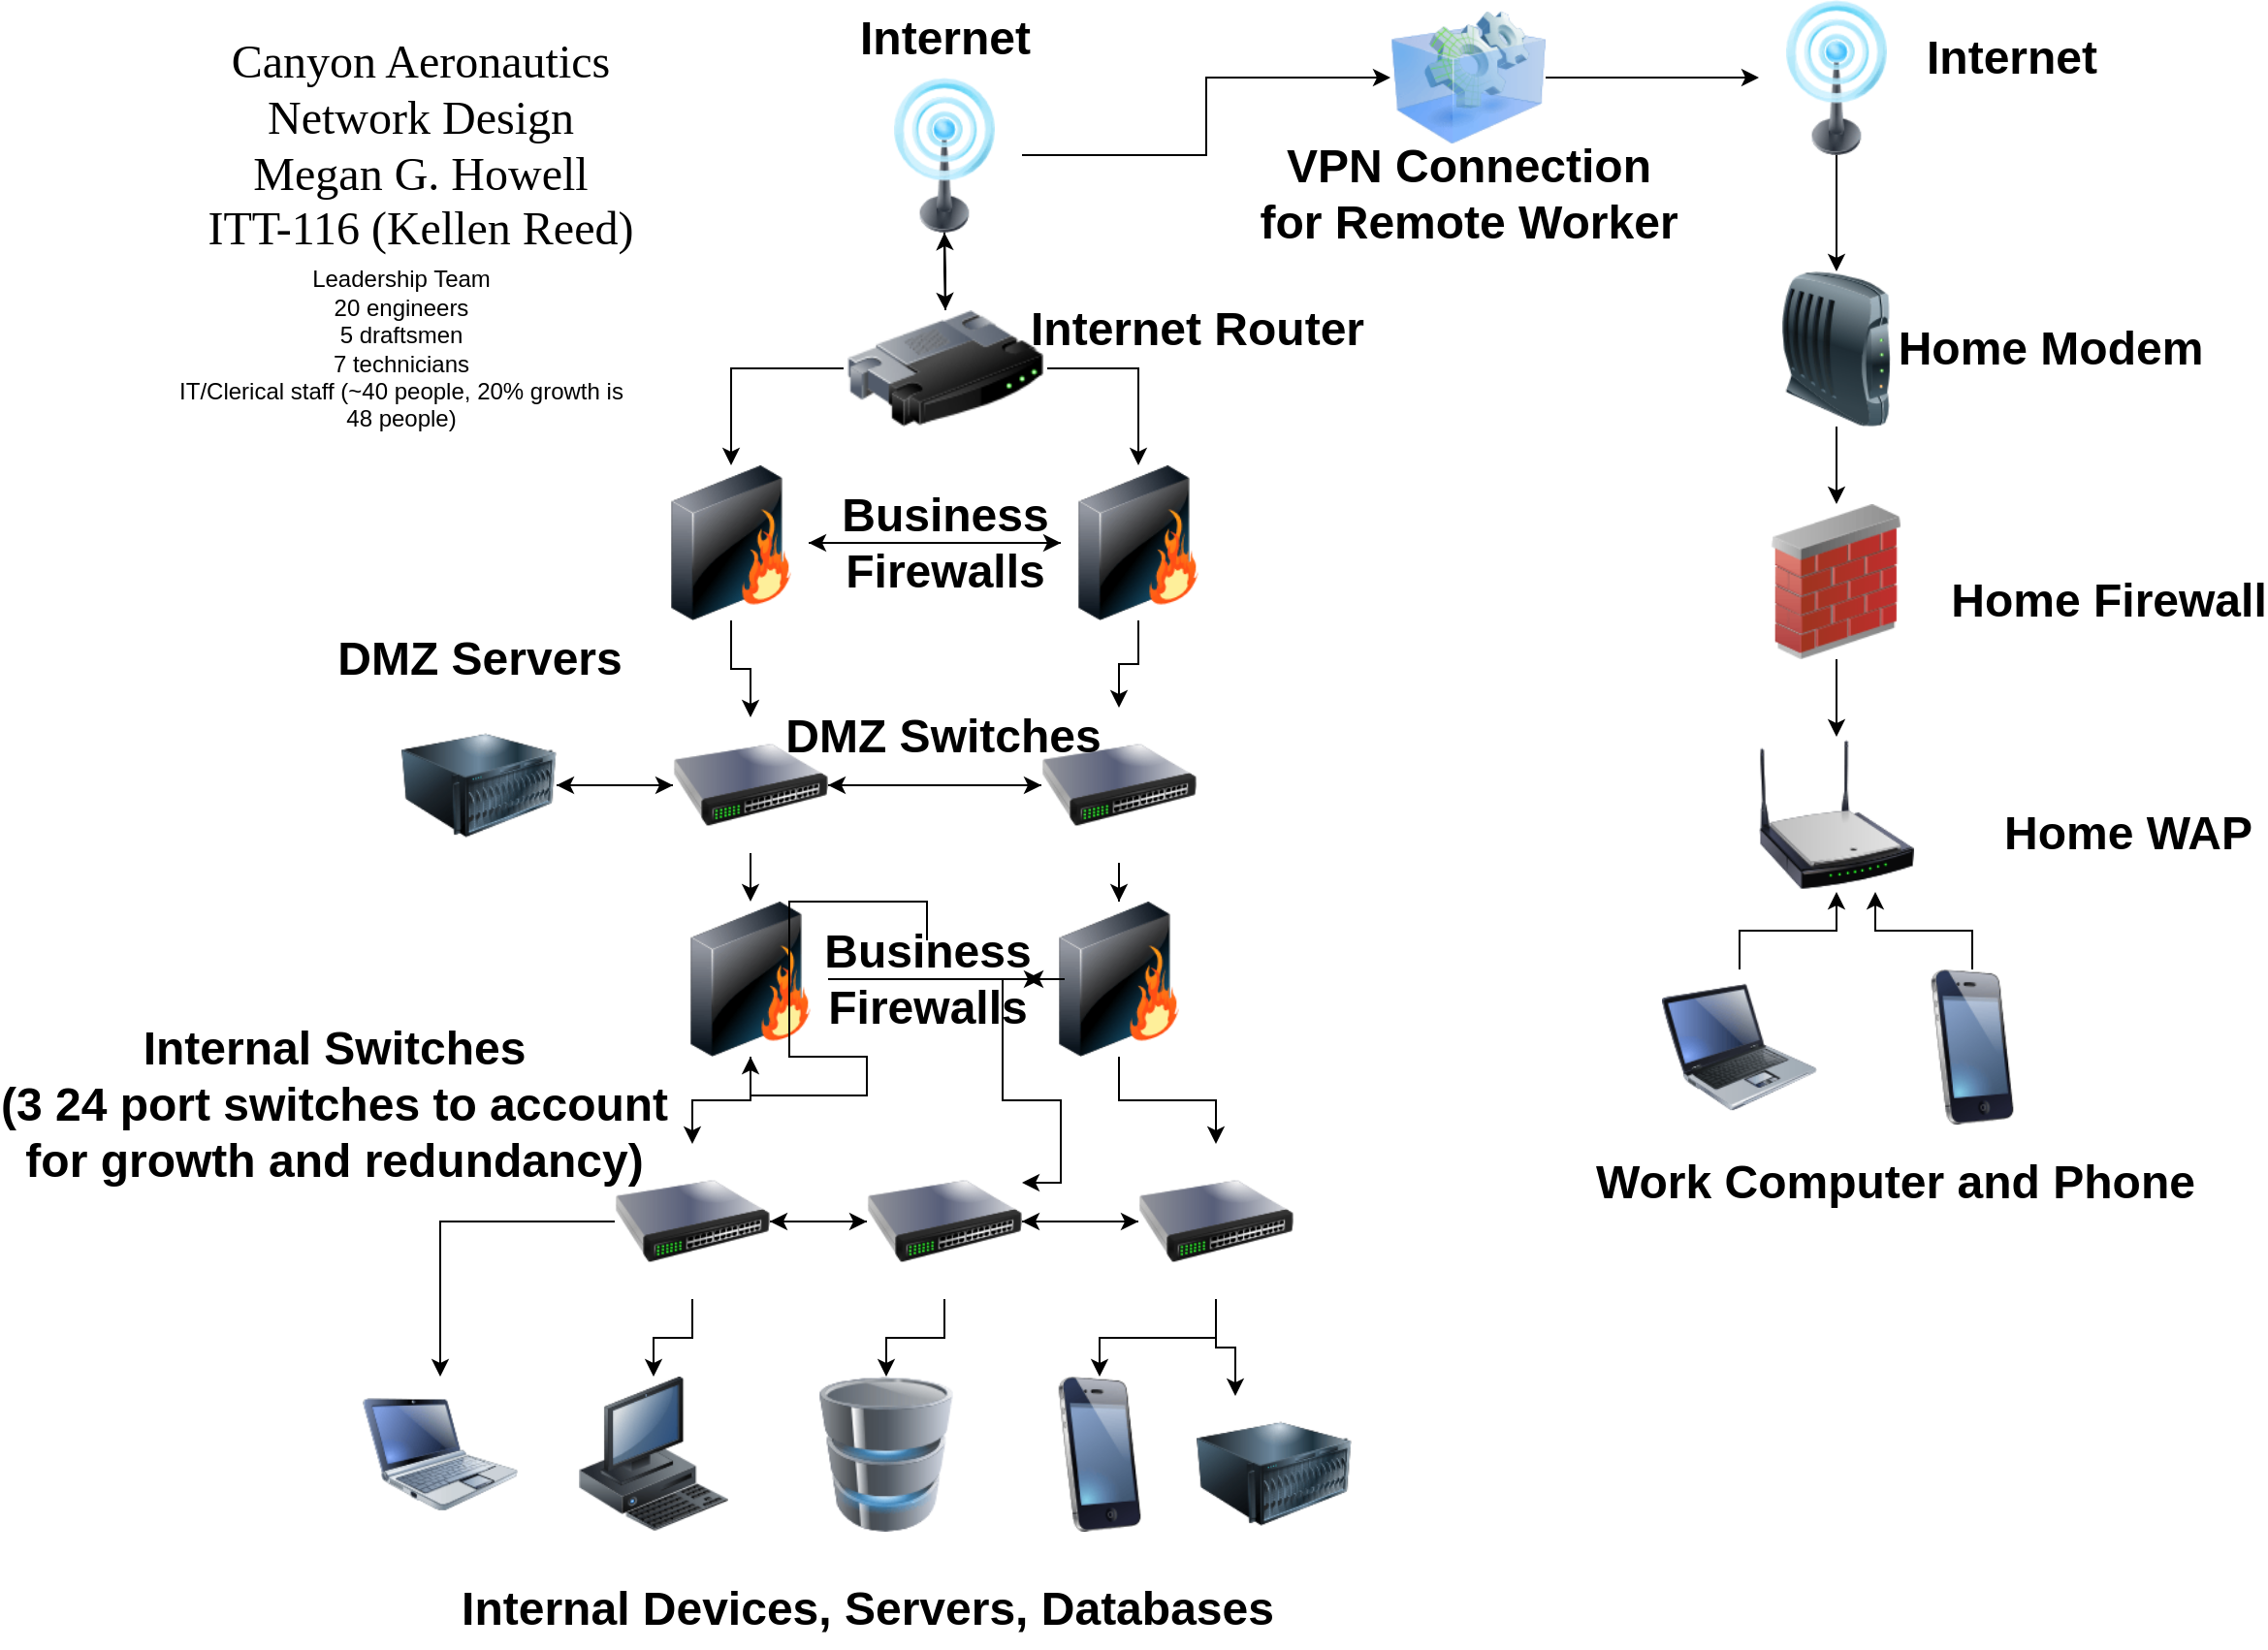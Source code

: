 <mxfile version="21.1.2" type="github">
  <diagram name="Page-1" id="55a83fd1-7818-8e21-69c5-c3457e3827bb">
    <mxGraphModel dx="1856" dy="744" grid="1" gridSize="10" guides="1" tooltips="1" connect="1" arrows="1" fold="1" page="1" pageScale="1" pageWidth="1100" pageHeight="850" background="none" math="0" shadow="0">
      <root>
        <mxCell id="0" />
        <mxCell id="1" parent="0" />
        <mxCell id="h9fLuppz6c3Ee6yRtKW5-1" value="&lt;font style=&quot;font-size: 24px;&quot; face=&quot;Times New Roman&quot;&gt;Canyon Aeronautics Network Design&lt;br&gt;Megan G. Howell&lt;br&gt;ITT-116 (Kellen Reed)&lt;/font&gt;" style="text;html=1;strokeColor=none;fillColor=none;align=center;verticalAlign=middle;whiteSpace=wrap;rounded=0;" vertex="1" parent="1">
          <mxGeometry y="50" width="280" height="50" as="geometry" />
        </mxCell>
        <mxCell id="h9fLuppz6c3Ee6yRtKW5-2" value="Leadership Team&lt;br&gt;20 engineers&lt;br&gt;5 draftsmen&lt;br&gt;7 technicians&lt;br&gt;IT/Clerical staff (~40 people, 20% growth is 48 people)" style="text;html=1;strokeColor=none;fillColor=none;align=center;verticalAlign=middle;whiteSpace=wrap;rounded=0;" vertex="1" parent="1">
          <mxGeometry x="10" y="165" width="240" height="30" as="geometry" />
        </mxCell>
        <mxCell id="h9fLuppz6c3Ee6yRtKW5-10" style="edgeStyle=orthogonalEdgeStyle;rounded=0;orthogonalLoop=1;jettySize=auto;html=1;entryX=0.5;entryY=1;entryDx=0;entryDy=0;" edge="1" parent="1" source="h9fLuppz6c3Ee6yRtKW5-4" target="h9fLuppz6c3Ee6yRtKW5-9">
          <mxGeometry relative="1" as="geometry" />
        </mxCell>
        <mxCell id="h9fLuppz6c3Ee6yRtKW5-15" style="edgeStyle=orthogonalEdgeStyle;rounded=0;orthogonalLoop=1;jettySize=auto;html=1;entryX=0.5;entryY=0;entryDx=0;entryDy=0;" edge="1" parent="1" source="h9fLuppz6c3Ee6yRtKW5-4" target="h9fLuppz6c3Ee6yRtKW5-12">
          <mxGeometry relative="1" as="geometry" />
        </mxCell>
        <mxCell id="h9fLuppz6c3Ee6yRtKW5-60" style="edgeStyle=orthogonalEdgeStyle;rounded=0;orthogonalLoop=1;jettySize=auto;html=1;" edge="1" parent="1" source="h9fLuppz6c3Ee6yRtKW5-4" target="h9fLuppz6c3Ee6yRtKW5-59">
          <mxGeometry relative="1" as="geometry" />
        </mxCell>
        <mxCell id="h9fLuppz6c3Ee6yRtKW5-4" value="" style="image;html=1;image=img/lib/clip_art/networking/Router_128x128.png" vertex="1" parent="1">
          <mxGeometry x="358" y="160" width="105" height="60" as="geometry" />
        </mxCell>
        <mxCell id="h9fLuppz6c3Ee6yRtKW5-25" style="edgeStyle=orthogonalEdgeStyle;rounded=0;orthogonalLoop=1;jettySize=auto;html=1;" edge="1" parent="1" source="h9fLuppz6c3Ee6yRtKW5-5" target="h9fLuppz6c3Ee6yRtKW5-13">
          <mxGeometry relative="1" as="geometry" />
        </mxCell>
        <mxCell id="h9fLuppz6c3Ee6yRtKW5-50" style="edgeStyle=orthogonalEdgeStyle;rounded=0;orthogonalLoop=1;jettySize=auto;html=1;" edge="1" parent="1" source="h9fLuppz6c3Ee6yRtKW5-5" target="h9fLuppz6c3Ee6yRtKW5-45">
          <mxGeometry relative="1" as="geometry" />
        </mxCell>
        <mxCell id="h9fLuppz6c3Ee6yRtKW5-81" style="edgeStyle=orthogonalEdgeStyle;rounded=0;orthogonalLoop=1;jettySize=auto;html=1;" edge="1" parent="1" source="h9fLuppz6c3Ee6yRtKW5-5" target="h9fLuppz6c3Ee6yRtKW5-46">
          <mxGeometry relative="1" as="geometry" />
        </mxCell>
        <mxCell id="h9fLuppz6c3Ee6yRtKW5-5" value="" style="image;html=1;image=img/lib/clip_art/networking/Switch_128x128.png" vertex="1" parent="1">
          <mxGeometry x="240" y="590" width="80" height="80" as="geometry" />
        </mxCell>
        <mxCell id="h9fLuppz6c3Ee6yRtKW5-54" style="edgeStyle=orthogonalEdgeStyle;rounded=0;orthogonalLoop=1;jettySize=auto;html=1;entryX=0.25;entryY=0;entryDx=0;entryDy=0;" edge="1" parent="1" source="h9fLuppz6c3Ee6yRtKW5-6" target="h9fLuppz6c3Ee6yRtKW5-49">
          <mxGeometry relative="1" as="geometry" />
        </mxCell>
        <mxCell id="h9fLuppz6c3Ee6yRtKW5-79" style="edgeStyle=orthogonalEdgeStyle;rounded=0;orthogonalLoop=1;jettySize=auto;html=1;" edge="1" parent="1" source="h9fLuppz6c3Ee6yRtKW5-6" target="h9fLuppz6c3Ee6yRtKW5-13">
          <mxGeometry relative="1" as="geometry" />
        </mxCell>
        <mxCell id="h9fLuppz6c3Ee6yRtKW5-83" style="edgeStyle=orthogonalEdgeStyle;rounded=0;orthogonalLoop=1;jettySize=auto;html=1;" edge="1" parent="1" source="h9fLuppz6c3Ee6yRtKW5-6" target="h9fLuppz6c3Ee6yRtKW5-48">
          <mxGeometry relative="1" as="geometry" />
        </mxCell>
        <mxCell id="h9fLuppz6c3Ee6yRtKW5-6" value="" style="image;html=1;image=img/lib/clip_art/networking/Switch_128x128.png" vertex="1" parent="1">
          <mxGeometry x="510" y="590" width="80" height="80" as="geometry" />
        </mxCell>
        <mxCell id="h9fLuppz6c3Ee6yRtKW5-65" style="edgeStyle=orthogonalEdgeStyle;rounded=0;orthogonalLoop=1;jettySize=auto;html=1;" edge="1" parent="1" source="h9fLuppz6c3Ee6yRtKW5-7" target="h9fLuppz6c3Ee6yRtKW5-55">
          <mxGeometry relative="1" as="geometry" />
        </mxCell>
        <mxCell id="h9fLuppz6c3Ee6yRtKW5-70" style="edgeStyle=orthogonalEdgeStyle;rounded=0;orthogonalLoop=1;jettySize=auto;html=1;" edge="1" parent="1" source="h9fLuppz6c3Ee6yRtKW5-7" target="h9fLuppz6c3Ee6yRtKW5-29">
          <mxGeometry relative="1" as="geometry" />
        </mxCell>
        <mxCell id="h9fLuppz6c3Ee6yRtKW5-72" style="edgeStyle=orthogonalEdgeStyle;rounded=0;orthogonalLoop=1;jettySize=auto;html=1;" edge="1" parent="1" source="h9fLuppz6c3Ee6yRtKW5-7" target="h9fLuppz6c3Ee6yRtKW5-14">
          <mxGeometry relative="1" as="geometry" />
        </mxCell>
        <mxCell id="h9fLuppz6c3Ee6yRtKW5-7" value="" style="image;html=1;image=img/lib/clip_art/networking/Switch_128x128.png" vertex="1" parent="1">
          <mxGeometry x="270" y="370" width="80" height="70" as="geometry" />
        </mxCell>
        <mxCell id="h9fLuppz6c3Ee6yRtKW5-11" style="edgeStyle=orthogonalEdgeStyle;rounded=0;orthogonalLoop=1;jettySize=auto;html=1;entryX=0.5;entryY=0;entryDx=0;entryDy=0;" edge="1" parent="1" source="h9fLuppz6c3Ee6yRtKW5-9" target="h9fLuppz6c3Ee6yRtKW5-4">
          <mxGeometry relative="1" as="geometry" />
        </mxCell>
        <mxCell id="h9fLuppz6c3Ee6yRtKW5-32" style="edgeStyle=orthogonalEdgeStyle;rounded=0;orthogonalLoop=1;jettySize=auto;html=1;" edge="1" parent="1" source="h9fLuppz6c3Ee6yRtKW5-9" target="h9fLuppz6c3Ee6yRtKW5-31">
          <mxGeometry relative="1" as="geometry" />
        </mxCell>
        <mxCell id="h9fLuppz6c3Ee6yRtKW5-9" value="" style="image;html=1;image=img/lib/clip_art/telecommunication/Signal_tower_on_128x128.png" vertex="1" parent="1">
          <mxGeometry x="370" y="40" width="80" height="80" as="geometry" />
        </mxCell>
        <mxCell id="h9fLuppz6c3Ee6yRtKW5-63" style="edgeStyle=orthogonalEdgeStyle;rounded=0;orthogonalLoop=1;jettySize=auto;html=1;" edge="1" parent="1" source="h9fLuppz6c3Ee6yRtKW5-12" target="h9fLuppz6c3Ee6yRtKW5-7">
          <mxGeometry relative="1" as="geometry" />
        </mxCell>
        <mxCell id="h9fLuppz6c3Ee6yRtKW5-67" style="edgeStyle=orthogonalEdgeStyle;rounded=0;orthogonalLoop=1;jettySize=auto;html=1;" edge="1" parent="1" source="h9fLuppz6c3Ee6yRtKW5-12" target="h9fLuppz6c3Ee6yRtKW5-59">
          <mxGeometry relative="1" as="geometry" />
        </mxCell>
        <mxCell id="h9fLuppz6c3Ee6yRtKW5-12" value="" style="image;html=1;image=img/lib/clip_art/networking/Firewall_128x128.png" vertex="1" parent="1">
          <mxGeometry x="260" y="240" width="80" height="80" as="geometry" />
        </mxCell>
        <mxCell id="h9fLuppz6c3Ee6yRtKW5-26" style="edgeStyle=orthogonalEdgeStyle;rounded=0;orthogonalLoop=1;jettySize=auto;html=1;" edge="1" parent="1" source="h9fLuppz6c3Ee6yRtKW5-13" target="h9fLuppz6c3Ee6yRtKW5-6">
          <mxGeometry relative="1" as="geometry" />
        </mxCell>
        <mxCell id="h9fLuppz6c3Ee6yRtKW5-28" style="edgeStyle=orthogonalEdgeStyle;rounded=0;orthogonalLoop=1;jettySize=auto;html=1;" edge="1" parent="1" source="h9fLuppz6c3Ee6yRtKW5-13" target="h9fLuppz6c3Ee6yRtKW5-5">
          <mxGeometry relative="1" as="geometry" />
        </mxCell>
        <mxCell id="h9fLuppz6c3Ee6yRtKW5-82" style="edgeStyle=orthogonalEdgeStyle;rounded=0;orthogonalLoop=1;jettySize=auto;html=1;" edge="1" parent="1" source="h9fLuppz6c3Ee6yRtKW5-13" target="h9fLuppz6c3Ee6yRtKW5-47">
          <mxGeometry relative="1" as="geometry" />
        </mxCell>
        <mxCell id="h9fLuppz6c3Ee6yRtKW5-13" value="" style="image;html=1;image=img/lib/clip_art/networking/Switch_128x128.png" vertex="1" parent="1">
          <mxGeometry x="370" y="590" width="80" height="80" as="geometry" />
        </mxCell>
        <mxCell id="h9fLuppz6c3Ee6yRtKW5-74" style="edgeStyle=orthogonalEdgeStyle;rounded=0;orthogonalLoop=1;jettySize=auto;html=1;" edge="1" parent="1" source="h9fLuppz6c3Ee6yRtKW5-14" target="h9fLuppz6c3Ee6yRtKW5-69">
          <mxGeometry relative="1" as="geometry" />
        </mxCell>
        <mxCell id="h9fLuppz6c3Ee6yRtKW5-78" style="edgeStyle=orthogonalEdgeStyle;rounded=0;orthogonalLoop=1;jettySize=auto;html=1;" edge="1" parent="1" source="h9fLuppz6c3Ee6yRtKW5-14" target="h9fLuppz6c3Ee6yRtKW5-5">
          <mxGeometry relative="1" as="geometry" />
        </mxCell>
        <mxCell id="h9fLuppz6c3Ee6yRtKW5-14" value="" style="image;html=1;image=img/lib/clip_art/networking/Firewall_128x128.png" vertex="1" parent="1">
          <mxGeometry x="270" y="465" width="80" height="80" as="geometry" />
        </mxCell>
        <mxCell id="h9fLuppz6c3Ee6yRtKW5-71" style="edgeStyle=orthogonalEdgeStyle;rounded=0;orthogonalLoop=1;jettySize=auto;html=1;" edge="1" parent="1" source="h9fLuppz6c3Ee6yRtKW5-29" target="h9fLuppz6c3Ee6yRtKW5-7">
          <mxGeometry relative="1" as="geometry" />
        </mxCell>
        <mxCell id="h9fLuppz6c3Ee6yRtKW5-29" value="" style="image;html=1;image=img/lib/clip_art/computers/Server_128x128.png" vertex="1" parent="1">
          <mxGeometry x="130" y="365" width="80" height="80" as="geometry" />
        </mxCell>
        <mxCell id="h9fLuppz6c3Ee6yRtKW5-34" style="edgeStyle=orthogonalEdgeStyle;rounded=0;orthogonalLoop=1;jettySize=auto;html=1;entryX=0;entryY=0.5;entryDx=0;entryDy=0;" edge="1" parent="1" source="h9fLuppz6c3Ee6yRtKW5-31" target="h9fLuppz6c3Ee6yRtKW5-33">
          <mxGeometry relative="1" as="geometry" />
        </mxCell>
        <mxCell id="h9fLuppz6c3Ee6yRtKW5-31" value="" style="image;html=1;image=img/lib/clip_art/computers/Virtual_Application_128x128.png" vertex="1" parent="1">
          <mxGeometry x="640" width="80" height="80" as="geometry" />
        </mxCell>
        <mxCell id="h9fLuppz6c3Ee6yRtKW5-36" style="edgeStyle=orthogonalEdgeStyle;rounded=0;orthogonalLoop=1;jettySize=auto;html=1;entryX=0.5;entryY=0;entryDx=0;entryDy=0;" edge="1" parent="1" source="h9fLuppz6c3Ee6yRtKW5-33" target="h9fLuppz6c3Ee6yRtKW5-35">
          <mxGeometry relative="1" as="geometry" />
        </mxCell>
        <mxCell id="h9fLuppz6c3Ee6yRtKW5-33" value="" style="image;html=1;image=img/lib/clip_art/telecommunication/Signal_tower_on_128x128.png" vertex="1" parent="1">
          <mxGeometry x="830" width="80" height="80" as="geometry" />
        </mxCell>
        <mxCell id="h9fLuppz6c3Ee6yRtKW5-38" style="edgeStyle=orthogonalEdgeStyle;rounded=0;orthogonalLoop=1;jettySize=auto;html=1;" edge="1" parent="1" source="h9fLuppz6c3Ee6yRtKW5-35" target="h9fLuppz6c3Ee6yRtKW5-37">
          <mxGeometry relative="1" as="geometry" />
        </mxCell>
        <mxCell id="h9fLuppz6c3Ee6yRtKW5-35" value="" style="image;html=1;image=img/lib/clip_art/networking/Modem_128x128.png" vertex="1" parent="1">
          <mxGeometry x="830" y="140" width="80" height="80" as="geometry" />
        </mxCell>
        <mxCell id="h9fLuppz6c3Ee6yRtKW5-40" style="edgeStyle=orthogonalEdgeStyle;rounded=0;orthogonalLoop=1;jettySize=auto;html=1;" edge="1" parent="1" source="h9fLuppz6c3Ee6yRtKW5-37" target="h9fLuppz6c3Ee6yRtKW5-39">
          <mxGeometry relative="1" as="geometry" />
        </mxCell>
        <mxCell id="h9fLuppz6c3Ee6yRtKW5-37" value="" style="image;html=1;image=img/lib/clip_art/networking/Firewall_02_128x128.png" vertex="1" parent="1">
          <mxGeometry x="830" y="260" width="80" height="80" as="geometry" />
        </mxCell>
        <mxCell id="h9fLuppz6c3Ee6yRtKW5-39" value="" style="image;html=1;image=img/lib/clip_art/networking/Wireless_Router_N_128x128.png" vertex="1" parent="1">
          <mxGeometry x="830" y="380" width="80" height="80" as="geometry" />
        </mxCell>
        <mxCell id="h9fLuppz6c3Ee6yRtKW5-43" style="edgeStyle=orthogonalEdgeStyle;rounded=0;orthogonalLoop=1;jettySize=auto;html=1;" edge="1" parent="1" source="h9fLuppz6c3Ee6yRtKW5-41" target="h9fLuppz6c3Ee6yRtKW5-39">
          <mxGeometry relative="1" as="geometry" />
        </mxCell>
        <mxCell id="h9fLuppz6c3Ee6yRtKW5-41" value="" style="image;html=1;image=img/lib/clip_art/computers/Laptop_128x128.png" vertex="1" parent="1">
          <mxGeometry x="780" y="500" width="80" height="80" as="geometry" />
        </mxCell>
        <mxCell id="h9fLuppz6c3Ee6yRtKW5-44" style="edgeStyle=orthogonalEdgeStyle;rounded=0;orthogonalLoop=1;jettySize=auto;html=1;entryX=0.75;entryY=1;entryDx=0;entryDy=0;" edge="1" parent="1" source="h9fLuppz6c3Ee6yRtKW5-42" target="h9fLuppz6c3Ee6yRtKW5-39">
          <mxGeometry relative="1" as="geometry" />
        </mxCell>
        <mxCell id="h9fLuppz6c3Ee6yRtKW5-42" value="" style="image;html=1;image=img/lib/clip_art/telecommunication/iPhone_128x128.png" vertex="1" parent="1">
          <mxGeometry x="900" y="500" width="80" height="80" as="geometry" />
        </mxCell>
        <mxCell id="h9fLuppz6c3Ee6yRtKW5-45" value="" style="image;html=1;image=img/lib/clip_art/computers/Netbook_128x128.png" vertex="1" parent="1">
          <mxGeometry x="110" y="710" width="80" height="80" as="geometry" />
        </mxCell>
        <mxCell id="h9fLuppz6c3Ee6yRtKW5-46" value="" style="image;html=1;image=img/lib/clip_art/computers/Workstation_128x128.png" vertex="1" parent="1">
          <mxGeometry x="220" y="710" width="80" height="80" as="geometry" />
        </mxCell>
        <mxCell id="h9fLuppz6c3Ee6yRtKW5-47" value="" style="image;html=1;image=img/lib/clip_art/computers/Database_128x128.png" vertex="1" parent="1">
          <mxGeometry x="340" y="710" width="80" height="80" as="geometry" />
        </mxCell>
        <mxCell id="h9fLuppz6c3Ee6yRtKW5-48" value="" style="image;html=1;image=img/lib/clip_art/telecommunication/iPhone_128x128.png" vertex="1" parent="1">
          <mxGeometry x="450" y="710" width="80" height="80" as="geometry" />
        </mxCell>
        <mxCell id="h9fLuppz6c3Ee6yRtKW5-49" value="" style="image;html=1;image=img/lib/clip_art/computers/Server_128x128.png" vertex="1" parent="1">
          <mxGeometry x="540" y="720" width="80" height="80" as="geometry" />
        </mxCell>
        <mxCell id="h9fLuppz6c3Ee6yRtKW5-66" style="edgeStyle=orthogonalEdgeStyle;rounded=0;orthogonalLoop=1;jettySize=auto;html=1;" edge="1" parent="1" source="h9fLuppz6c3Ee6yRtKW5-55" target="h9fLuppz6c3Ee6yRtKW5-7">
          <mxGeometry relative="1" as="geometry" />
        </mxCell>
        <mxCell id="h9fLuppz6c3Ee6yRtKW5-73" style="edgeStyle=orthogonalEdgeStyle;rounded=0;orthogonalLoop=1;jettySize=auto;html=1;" edge="1" parent="1" source="h9fLuppz6c3Ee6yRtKW5-55" target="h9fLuppz6c3Ee6yRtKW5-69">
          <mxGeometry relative="1" as="geometry" />
        </mxCell>
        <mxCell id="h9fLuppz6c3Ee6yRtKW5-55" value="" style="image;html=1;image=img/lib/clip_art/networking/Switch_128x128.png" vertex="1" parent="1">
          <mxGeometry x="460" y="365" width="80" height="80" as="geometry" />
        </mxCell>
        <mxCell id="h9fLuppz6c3Ee6yRtKW5-64" style="edgeStyle=orthogonalEdgeStyle;rounded=0;orthogonalLoop=1;jettySize=auto;html=1;" edge="1" parent="1" source="h9fLuppz6c3Ee6yRtKW5-59" target="h9fLuppz6c3Ee6yRtKW5-55">
          <mxGeometry relative="1" as="geometry" />
        </mxCell>
        <mxCell id="h9fLuppz6c3Ee6yRtKW5-68" style="edgeStyle=orthogonalEdgeStyle;rounded=0;orthogonalLoop=1;jettySize=auto;html=1;" edge="1" parent="1" source="h9fLuppz6c3Ee6yRtKW5-59" target="h9fLuppz6c3Ee6yRtKW5-12">
          <mxGeometry relative="1" as="geometry" />
        </mxCell>
        <mxCell id="h9fLuppz6c3Ee6yRtKW5-59" value="" style="image;html=1;image=img/lib/clip_art/networking/Firewall_128x128.png" vertex="1" parent="1">
          <mxGeometry x="470" y="240" width="80" height="80" as="geometry" />
        </mxCell>
        <mxCell id="h9fLuppz6c3Ee6yRtKW5-75" style="edgeStyle=orthogonalEdgeStyle;rounded=0;orthogonalLoop=1;jettySize=auto;html=1;" edge="1" parent="1" source="h9fLuppz6c3Ee6yRtKW5-88" target="h9fLuppz6c3Ee6yRtKW5-14">
          <mxGeometry relative="1" as="geometry" />
        </mxCell>
        <mxCell id="h9fLuppz6c3Ee6yRtKW5-76" style="edgeStyle=orthogonalEdgeStyle;rounded=0;orthogonalLoop=1;jettySize=auto;html=1;" edge="1" parent="1" source="h9fLuppz6c3Ee6yRtKW5-69" target="h9fLuppz6c3Ee6yRtKW5-6">
          <mxGeometry relative="1" as="geometry" />
        </mxCell>
        <mxCell id="h9fLuppz6c3Ee6yRtKW5-77" style="edgeStyle=orthogonalEdgeStyle;rounded=0;orthogonalLoop=1;jettySize=auto;html=1;entryX=1;entryY=0.25;entryDx=0;entryDy=0;" edge="1" parent="1" source="h9fLuppz6c3Ee6yRtKW5-69" target="h9fLuppz6c3Ee6yRtKW5-13">
          <mxGeometry relative="1" as="geometry" />
        </mxCell>
        <mxCell id="h9fLuppz6c3Ee6yRtKW5-69" value="" style="image;html=1;image=img/lib/clip_art/networking/Firewall_128x128.png" vertex="1" parent="1">
          <mxGeometry x="460" y="465" width="80" height="80" as="geometry" />
        </mxCell>
        <mxCell id="h9fLuppz6c3Ee6yRtKW5-84" value="VPN Connection&lt;br&gt;for Remote Worker" style="text;strokeColor=none;fillColor=none;html=1;fontSize=24;fontStyle=1;verticalAlign=middle;align=center;" vertex="1" parent="1">
          <mxGeometry x="630" y="80" width="100" height="40" as="geometry" />
        </mxCell>
        <mxCell id="h9fLuppz6c3Ee6yRtKW5-85" value="Internet" style="text;strokeColor=none;fillColor=none;html=1;fontSize=24;fontStyle=1;verticalAlign=middle;align=center;" vertex="1" parent="1">
          <mxGeometry x="360" width="100" height="40" as="geometry" />
        </mxCell>
        <mxCell id="h9fLuppz6c3Ee6yRtKW5-86" value="Internet" style="text;strokeColor=none;fillColor=none;html=1;fontSize=24;fontStyle=1;verticalAlign=middle;align=center;" vertex="1" parent="1">
          <mxGeometry x="910" y="20" width="100" height="20" as="geometry" />
        </mxCell>
        <mxCell id="h9fLuppz6c3Ee6yRtKW5-87" value="Business &lt;br&gt;Firewalls" style="text;strokeColor=none;fillColor=none;html=1;fontSize=24;fontStyle=1;verticalAlign=middle;align=center;" vertex="1" parent="1">
          <mxGeometry x="359" y="260" width="102" height="40" as="geometry" />
        </mxCell>
        <mxCell id="h9fLuppz6c3Ee6yRtKW5-89" value="" style="edgeStyle=orthogonalEdgeStyle;rounded=0;orthogonalLoop=1;jettySize=auto;html=1;" edge="1" parent="1" source="h9fLuppz6c3Ee6yRtKW5-69" target="h9fLuppz6c3Ee6yRtKW5-88">
          <mxGeometry relative="1" as="geometry">
            <mxPoint x="460" y="505" as="sourcePoint" />
            <mxPoint x="350" y="505" as="targetPoint" />
          </mxGeometry>
        </mxCell>
        <mxCell id="h9fLuppz6c3Ee6yRtKW5-88" value="Business &lt;br&gt;Firewalls" style="text;strokeColor=none;fillColor=none;html=1;fontSize=24;fontStyle=1;verticalAlign=middle;align=center;" vertex="1" parent="1">
          <mxGeometry x="350" y="485" width="102" height="40" as="geometry" />
        </mxCell>
        <mxCell id="h9fLuppz6c3Ee6yRtKW5-90" value="DMZ Switches" style="text;strokeColor=none;fillColor=none;html=1;fontSize=24;fontStyle=1;verticalAlign=middle;align=center;" vertex="1" parent="1">
          <mxGeometry x="359" y="360" width="100" height="40" as="geometry" />
        </mxCell>
        <mxCell id="h9fLuppz6c3Ee6yRtKW5-91" value="Internet Router" style="text;strokeColor=none;fillColor=none;html=1;fontSize=24;fontStyle=1;verticalAlign=middle;align=center;" vertex="1" parent="1">
          <mxGeometry x="490" y="150" width="100" height="40" as="geometry" />
        </mxCell>
        <mxCell id="h9fLuppz6c3Ee6yRtKW5-92" value="Internal Switches &lt;br&gt;(3 24 port switches to account &lt;br&gt;for growth and redundancy)" style="text;strokeColor=none;fillColor=none;html=1;fontSize=24;fontStyle=1;verticalAlign=middle;align=center;" vertex="1" parent="1">
          <mxGeometry x="10" y="525" width="170" height="90" as="geometry" />
        </mxCell>
        <mxCell id="h9fLuppz6c3Ee6yRtKW5-93" value="DMZ Servers" style="text;strokeColor=none;fillColor=none;html=1;fontSize=24;fontStyle=1;verticalAlign=middle;align=center;" vertex="1" parent="1">
          <mxGeometry x="120" y="320" width="100" height="40" as="geometry" />
        </mxCell>
        <mxCell id="h9fLuppz6c3Ee6yRtKW5-94" value="Home Modem" style="text;strokeColor=none;fillColor=none;html=1;fontSize=24;fontStyle=1;verticalAlign=middle;align=center;" vertex="1" parent="1">
          <mxGeometry x="930" y="160" width="100" height="40" as="geometry" />
        </mxCell>
        <mxCell id="h9fLuppz6c3Ee6yRtKW5-95" value="Internal Devices, Servers, Databases&lt;br&gt;" style="text;strokeColor=none;fillColor=none;html=1;fontSize=24;fontStyle=1;verticalAlign=middle;align=center;" vertex="1" parent="1">
          <mxGeometry x="320" y="810" width="100" height="40" as="geometry" />
        </mxCell>
        <mxCell id="h9fLuppz6c3Ee6yRtKW5-98" value="Home Firewall" style="text;strokeColor=none;fillColor=none;html=1;fontSize=24;fontStyle=1;verticalAlign=middle;align=center;" vertex="1" parent="1">
          <mxGeometry x="960" y="290" width="100" height="40" as="geometry" />
        </mxCell>
        <mxCell id="h9fLuppz6c3Ee6yRtKW5-99" value="Home WAP" style="text;strokeColor=none;fillColor=none;html=1;fontSize=24;fontStyle=1;verticalAlign=middle;align=center;" vertex="1" parent="1">
          <mxGeometry x="970" y="410" width="100" height="40" as="geometry" />
        </mxCell>
        <mxCell id="h9fLuppz6c3Ee6yRtKW5-101" value="Work Computer and Phone" style="text;strokeColor=none;fillColor=none;html=1;fontSize=24;fontStyle=1;verticalAlign=middle;align=center;" vertex="1" parent="1">
          <mxGeometry x="850" y="590" width="100" height="40" as="geometry" />
        </mxCell>
      </root>
    </mxGraphModel>
  </diagram>
</mxfile>
